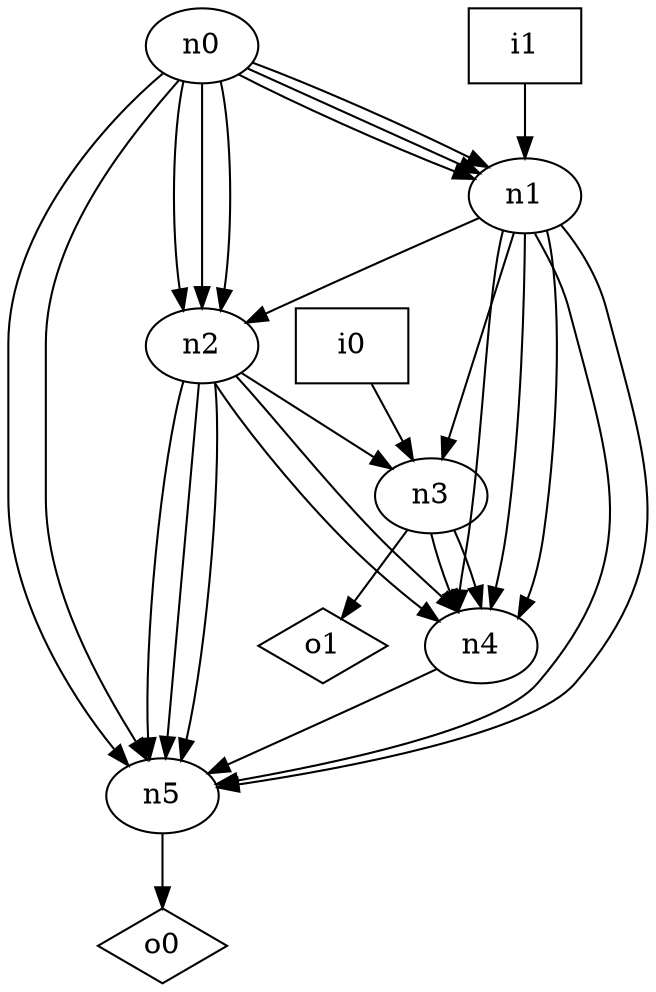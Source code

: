 digraph G {
n0 [label="n0"];
n1 [label="n1"];
n2 [label="n2"];
n3 [label="n3"];
n4 [label="n4"];
n5 [label="n5"];
n6 [label="i0",shape="box"];
n7 [label="i1",shape="box"];
n8 [label="o0",shape="diamond"];
n9 [label="o1",shape="diamond"];
n0 -> n1
n0 -> n1
n0 -> n1
n0 -> n2
n0 -> n2
n0 -> n2
n0 -> n5
n0 -> n5
n1 -> n2
n1 -> n3
n1 -> n4
n1 -> n4
n1 -> n4
n1 -> n5
n1 -> n5
n2 -> n3
n2 -> n4
n2 -> n4
n2 -> n5
n2 -> n5
n2 -> n5
n3 -> n4
n3 -> n4
n3 -> n9
n4 -> n5
n5 -> n8
n6 -> n3
n7 -> n1
}